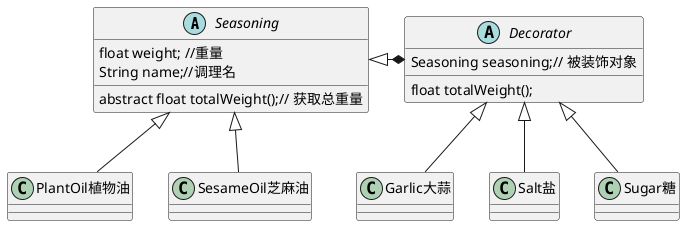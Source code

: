 @startuml

abstract class Seasoning{
    float weight; //重量
    String name;//调理名
    abstract float totalWeight();// 获取总重量
}

Seasoning <|-- PlantOil植物油
Seasoning <|-- SesameOil芝麻油

abstract class Decorator{
    Seasoning seasoning;// 被装饰对象
    float totalWeight();
}
Seasoning <|-* Decorator

Decorator <|-- Garlic大蒜
Decorator <|-- Salt盐
Decorator <|-- Sugar糖
@enduml
